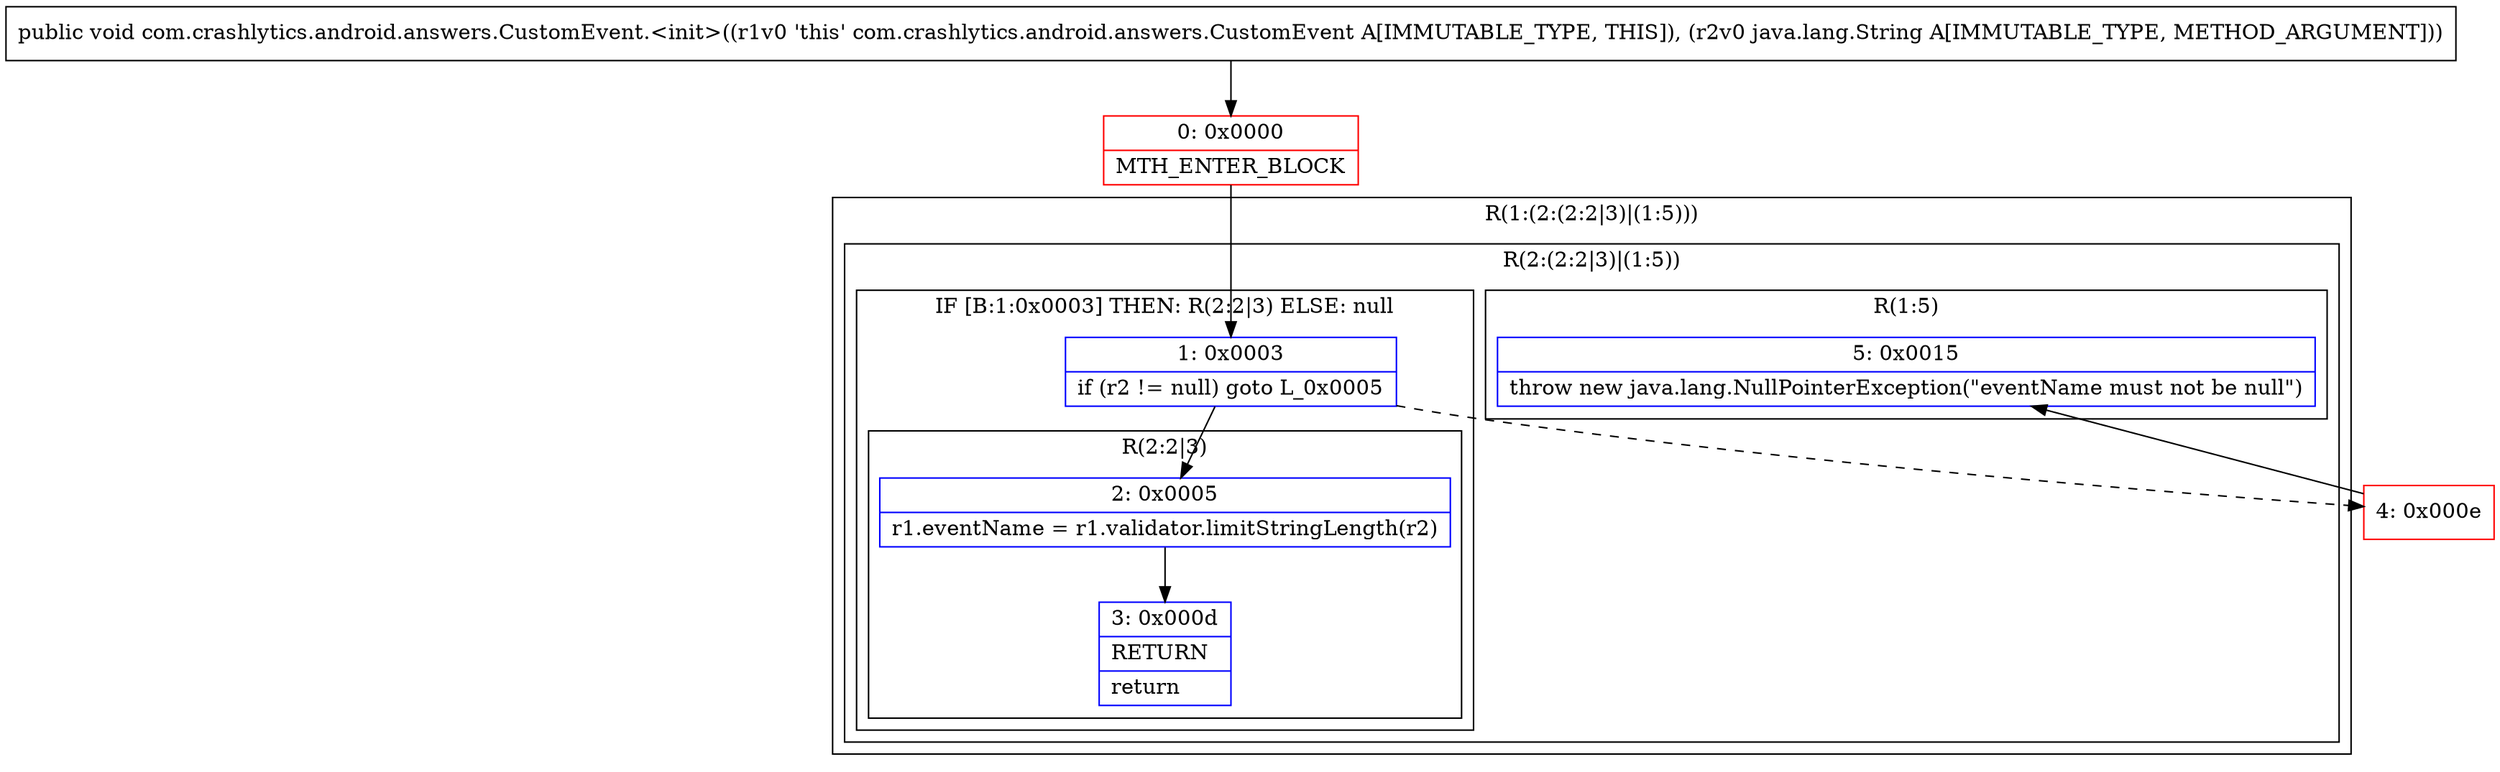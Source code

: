 digraph "CFG forcom.crashlytics.android.answers.CustomEvent.\<init\>(Ljava\/lang\/String;)V" {
subgraph cluster_Region_961855297 {
label = "R(1:(2:(2:2|3)|(1:5)))";
node [shape=record,color=blue];
subgraph cluster_Region_1554238800 {
label = "R(2:(2:2|3)|(1:5))";
node [shape=record,color=blue];
subgraph cluster_IfRegion_1876338253 {
label = "IF [B:1:0x0003] THEN: R(2:2|3) ELSE: null";
node [shape=record,color=blue];
Node_1 [shape=record,label="{1\:\ 0x0003|if (r2 != null) goto L_0x0005\l}"];
subgraph cluster_Region_133327584 {
label = "R(2:2|3)";
node [shape=record,color=blue];
Node_2 [shape=record,label="{2\:\ 0x0005|r1.eventName = r1.validator.limitStringLength(r2)\l}"];
Node_3 [shape=record,label="{3\:\ 0x000d|RETURN\l|return\l}"];
}
}
subgraph cluster_Region_457208808 {
label = "R(1:5)";
node [shape=record,color=blue];
Node_5 [shape=record,label="{5\:\ 0x0015|throw new java.lang.NullPointerException(\"eventName must not be null\")\l}"];
}
}
}
Node_0 [shape=record,color=red,label="{0\:\ 0x0000|MTH_ENTER_BLOCK\l}"];
Node_4 [shape=record,color=red,label="{4\:\ 0x000e}"];
MethodNode[shape=record,label="{public void com.crashlytics.android.answers.CustomEvent.\<init\>((r1v0 'this' com.crashlytics.android.answers.CustomEvent A[IMMUTABLE_TYPE, THIS]), (r2v0 java.lang.String A[IMMUTABLE_TYPE, METHOD_ARGUMENT])) }"];
MethodNode -> Node_0;
Node_1 -> Node_2;
Node_1 -> Node_4[style=dashed];
Node_2 -> Node_3;
Node_0 -> Node_1;
Node_4 -> Node_5;
}

